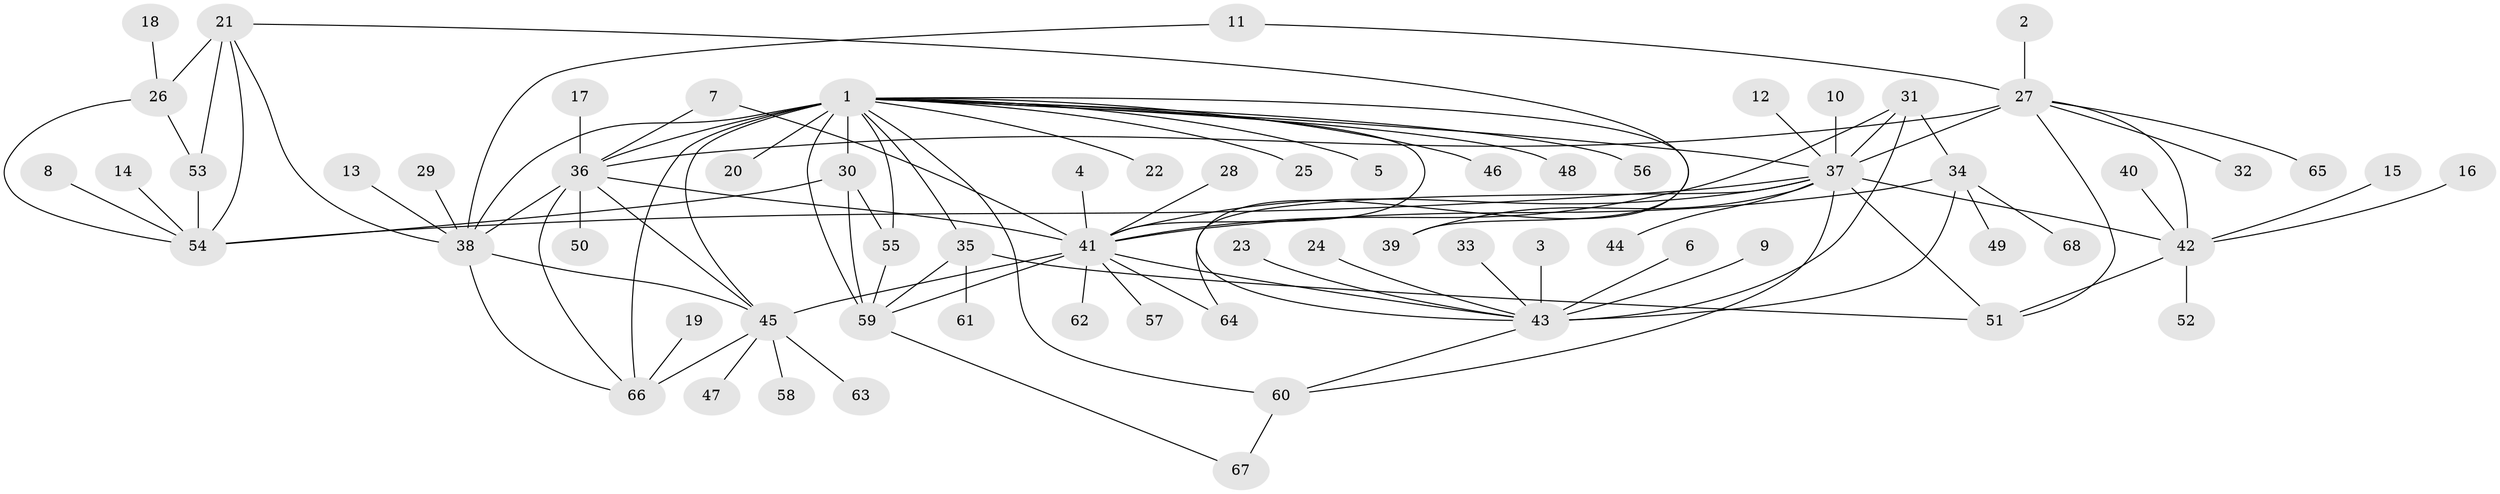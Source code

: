 // original degree distribution, {13: 0.007518796992481203, 9: 0.03759398496240601, 7: 0.045112781954887216, 8: 0.022556390977443608, 16: 0.015037593984962405, 10: 0.015037593984962405, 6: 0.03759398496240601, 5: 0.022556390977443608, 14: 0.007518796992481203, 11: 0.015037593984962405, 12: 0.007518796992481203, 1: 0.5488721804511278, 2: 0.16541353383458646, 3: 0.045112781954887216, 4: 0.007518796992481203}
// Generated by graph-tools (version 1.1) at 2025/26/03/09/25 03:26:44]
// undirected, 68 vertices, 103 edges
graph export_dot {
graph [start="1"]
  node [color=gray90,style=filled];
  1;
  2;
  3;
  4;
  5;
  6;
  7;
  8;
  9;
  10;
  11;
  12;
  13;
  14;
  15;
  16;
  17;
  18;
  19;
  20;
  21;
  22;
  23;
  24;
  25;
  26;
  27;
  28;
  29;
  30;
  31;
  32;
  33;
  34;
  35;
  36;
  37;
  38;
  39;
  40;
  41;
  42;
  43;
  44;
  45;
  46;
  47;
  48;
  49;
  50;
  51;
  52;
  53;
  54;
  55;
  56;
  57;
  58;
  59;
  60;
  61;
  62;
  63;
  64;
  65;
  66;
  67;
  68;
  1 -- 5 [weight=1.0];
  1 -- 20 [weight=1.0];
  1 -- 22 [weight=1.0];
  1 -- 25 [weight=1.0];
  1 -- 30 [weight=4.0];
  1 -- 35 [weight=1.0];
  1 -- 36 [weight=2.0];
  1 -- 37 [weight=2.0];
  1 -- 38 [weight=2.0];
  1 -- 39 [weight=1.0];
  1 -- 41 [weight=1.0];
  1 -- 45 [weight=2.0];
  1 -- 46 [weight=1.0];
  1 -- 48 [weight=1.0];
  1 -- 55 [weight=2.0];
  1 -- 56 [weight=1.0];
  1 -- 59 [weight=2.0];
  1 -- 60 [weight=1.0];
  1 -- 66 [weight=2.0];
  2 -- 27 [weight=1.0];
  3 -- 43 [weight=1.0];
  4 -- 41 [weight=1.0];
  6 -- 43 [weight=1.0];
  7 -- 36 [weight=1.0];
  7 -- 41 [weight=1.0];
  8 -- 54 [weight=1.0];
  9 -- 43 [weight=1.0];
  10 -- 37 [weight=1.0];
  11 -- 27 [weight=1.0];
  11 -- 38 [weight=1.0];
  12 -- 37 [weight=1.0];
  13 -- 38 [weight=1.0];
  14 -- 54 [weight=1.0];
  15 -- 42 [weight=1.0];
  16 -- 42 [weight=1.0];
  17 -- 36 [weight=1.0];
  18 -- 26 [weight=1.0];
  19 -- 66 [weight=1.0];
  21 -- 26 [weight=2.0];
  21 -- 38 [weight=1.0];
  21 -- 43 [weight=1.0];
  21 -- 53 [weight=2.0];
  21 -- 54 [weight=1.0];
  23 -- 43 [weight=1.0];
  24 -- 43 [weight=1.0];
  26 -- 53 [weight=4.0];
  26 -- 54 [weight=2.0];
  27 -- 32 [weight=1.0];
  27 -- 36 [weight=1.0];
  27 -- 37 [weight=4.0];
  27 -- 42 [weight=2.0];
  27 -- 51 [weight=2.0];
  27 -- 65 [weight=1.0];
  28 -- 41 [weight=1.0];
  29 -- 38 [weight=1.0];
  30 -- 54 [weight=2.0];
  30 -- 55 [weight=2.0];
  30 -- 59 [weight=2.0];
  31 -- 34 [weight=3.0];
  31 -- 37 [weight=1.0];
  31 -- 41 [weight=3.0];
  31 -- 43 [weight=3.0];
  33 -- 43 [weight=1.0];
  34 -- 41 [weight=1.0];
  34 -- 43 [weight=1.0];
  34 -- 49 [weight=1.0];
  34 -- 68 [weight=1.0];
  35 -- 51 [weight=1.0];
  35 -- 59 [weight=1.0];
  35 -- 61 [weight=1.0];
  36 -- 38 [weight=1.0];
  36 -- 41 [weight=1.0];
  36 -- 45 [weight=1.0];
  36 -- 50 [weight=1.0];
  36 -- 66 [weight=1.0];
  37 -- 39 [weight=1.0];
  37 -- 41 [weight=2.0];
  37 -- 42 [weight=2.0];
  37 -- 44 [weight=1.0];
  37 -- 51 [weight=2.0];
  37 -- 54 [weight=2.0];
  37 -- 60 [weight=1.0];
  37 -- 64 [weight=1.0];
  38 -- 45 [weight=1.0];
  38 -- 66 [weight=1.0];
  40 -- 42 [weight=1.0];
  41 -- 43 [weight=1.0];
  41 -- 45 [weight=1.0];
  41 -- 57 [weight=1.0];
  41 -- 59 [weight=1.0];
  41 -- 62 [weight=1.0];
  41 -- 64 [weight=1.0];
  42 -- 51 [weight=1.0];
  42 -- 52 [weight=1.0];
  43 -- 60 [weight=1.0];
  45 -- 47 [weight=1.0];
  45 -- 58 [weight=1.0];
  45 -- 63 [weight=1.0];
  45 -- 66 [weight=1.0];
  53 -- 54 [weight=2.0];
  55 -- 59 [weight=1.0];
  59 -- 67 [weight=1.0];
  60 -- 67 [weight=1.0];
}
